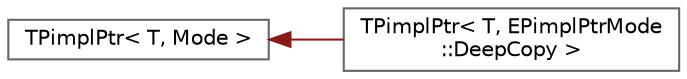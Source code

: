 digraph "Graphical Class Hierarchy"
{
 // INTERACTIVE_SVG=YES
 // LATEX_PDF_SIZE
  bgcolor="transparent";
  edge [fontname=Helvetica,fontsize=10,labelfontname=Helvetica,labelfontsize=10];
  node [fontname=Helvetica,fontsize=10,shape=box,height=0.2,width=0.4];
  rankdir="LR";
  Node0 [id="Node000000",label="TPimplPtr\< T, Mode \>",height=0.2,width=0.4,color="grey40", fillcolor="white", style="filled",URL="$d8/dc0/structTPimplPtr.html",tooltip=" "];
  Node0 -> Node1 [id="edge8313_Node000000_Node000001",dir="back",color="firebrick4",style="solid",tooltip=" "];
  Node1 [id="Node000001",label="TPimplPtr\< T, EPimplPtrMode\l::DeepCopy \>",height=0.2,width=0.4,color="grey40", fillcolor="white", style="filled",URL="$d0/d4b/structTPimplPtr_3_01T_00_01EPimplPtrMode_1_1DeepCopy_01_4.html",tooltip=" "];
}
